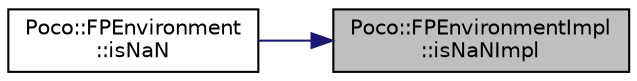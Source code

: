digraph "Poco::FPEnvironmentImpl::isNaNImpl"
{
 // LATEX_PDF_SIZE
  edge [fontname="Helvetica",fontsize="10",labelfontname="Helvetica",labelfontsize="10"];
  node [fontname="Helvetica",fontsize="10",shape=record];
  rankdir="RL";
  Node1 [label="Poco::FPEnvironmentImpl\l::isNaNImpl",height=0.2,width=0.4,color="black", fillcolor="grey75", style="filled", fontcolor="black",tooltip=" "];
  Node1 -> Node2 [dir="back",color="midnightblue",fontsize="10",style="solid",fontname="Helvetica"];
  Node2 [label="Poco::FPEnvironment\l::isNaN",height=0.2,width=0.4,color="black", fillcolor="white", style="filled",URL="$classPoco_1_1FPEnvironment.html#a193ad3898fc6f1a4ee903099901c5105",tooltip="Returns true iff the given number is infinite."];
}

